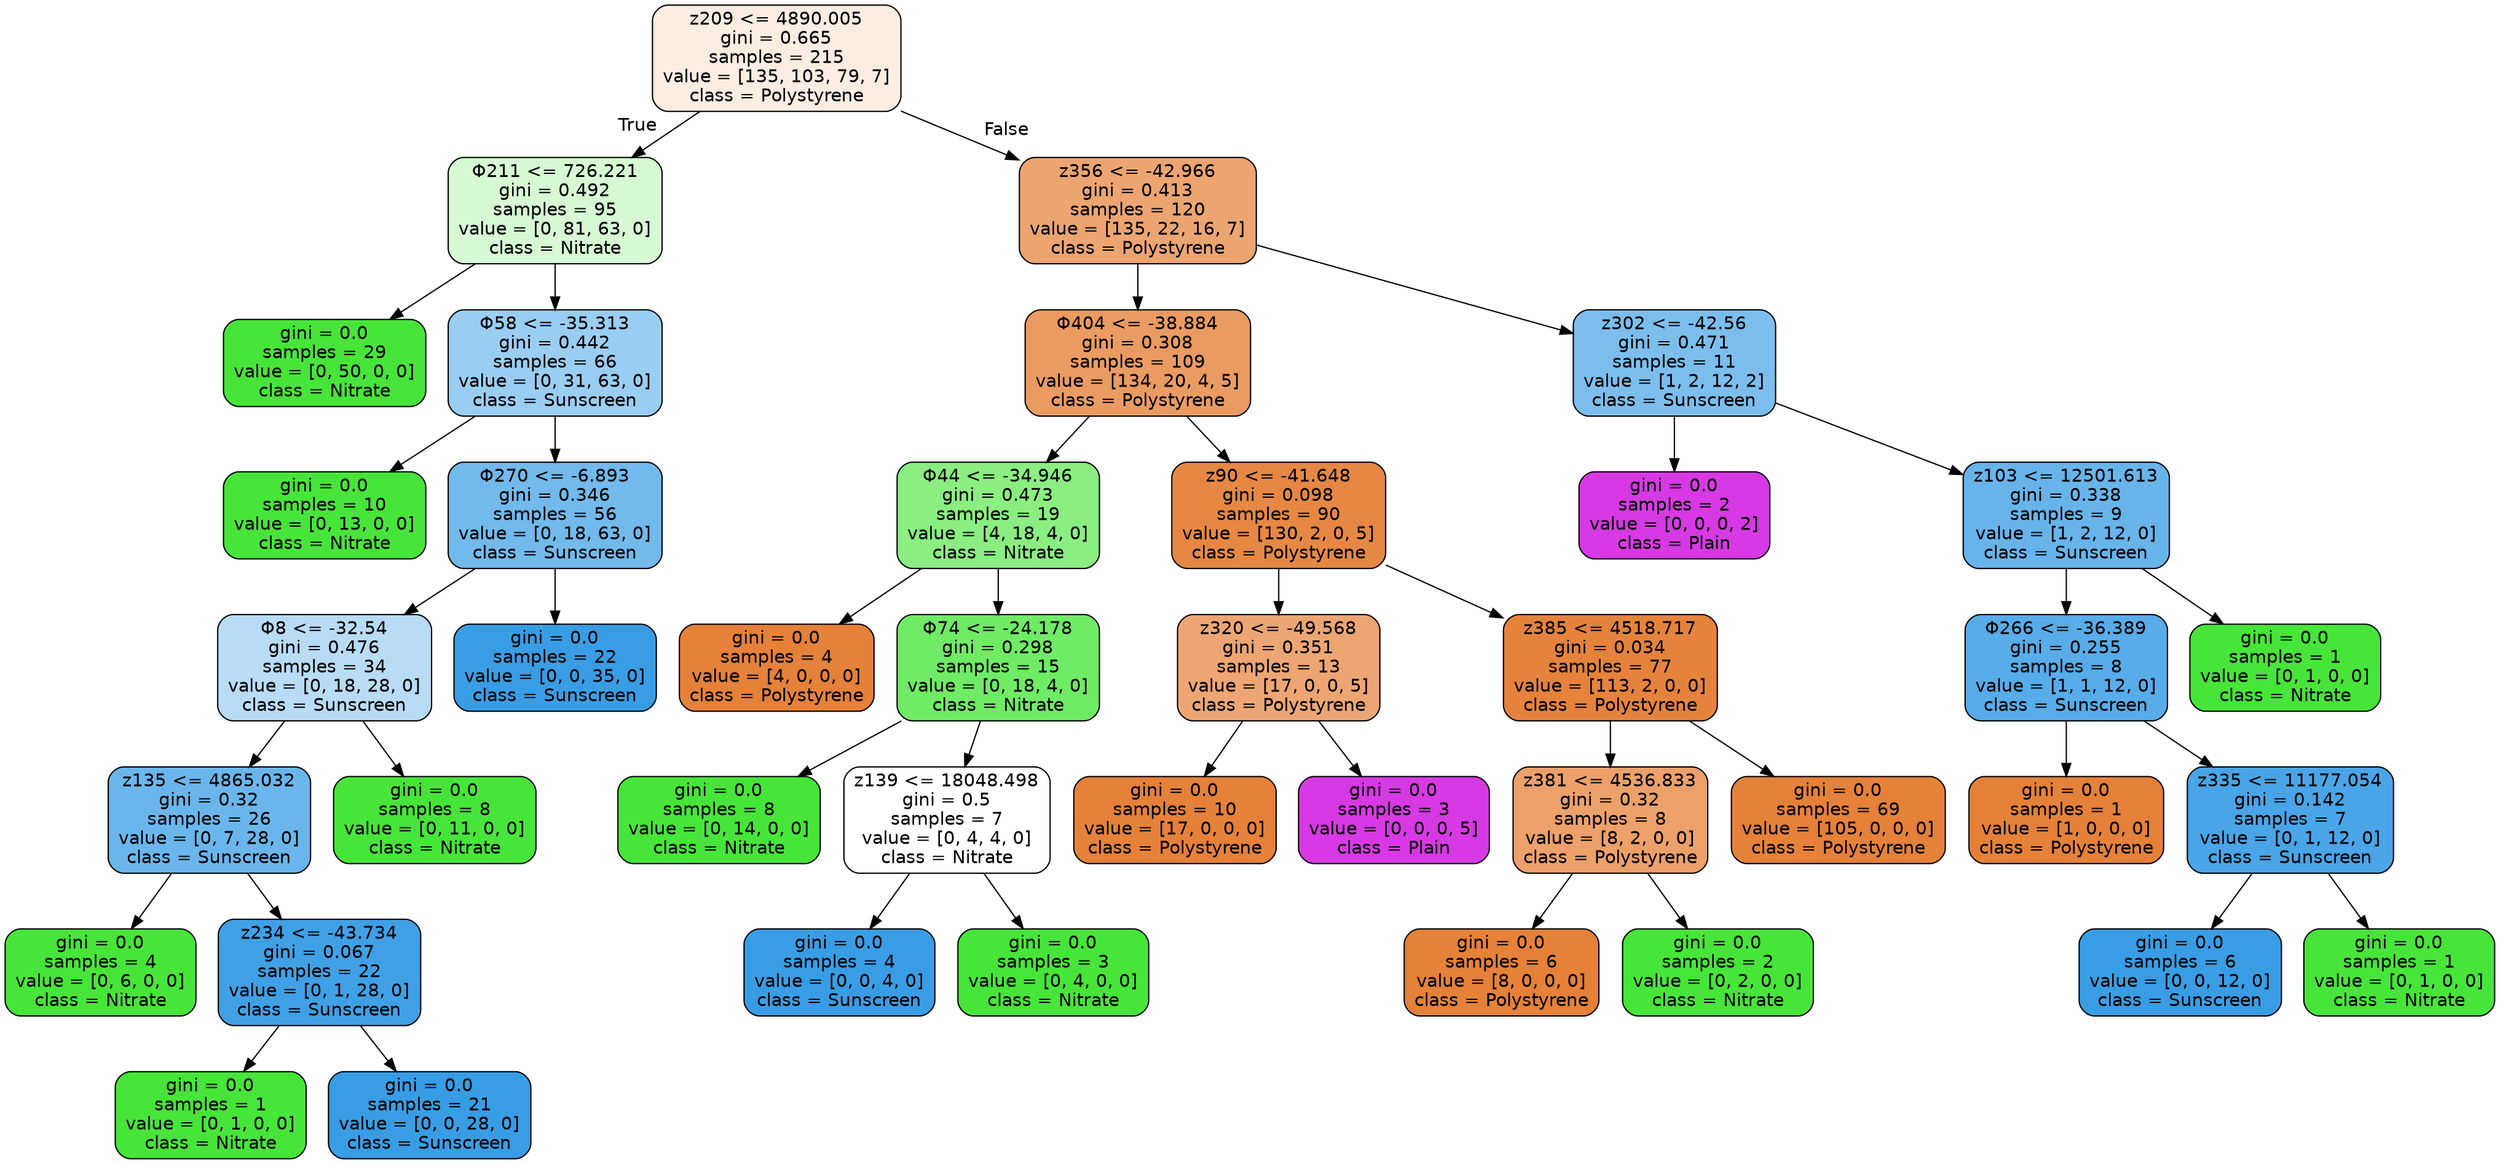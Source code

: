 digraph Tree {
node [shape=box, style="filled, rounded", color="black", fontname="helvetica"] ;
edge [fontname="helvetica"] ;
0 [label="z209 <= 4890.005\ngini = 0.665\nsamples = 215\nvalue = [135, 103, 79, 7]\nclass = Polystyrene", fillcolor="#fbede2"] ;
1 [label="Φ211 <= 726.221\ngini = 0.492\nsamples = 95\nvalue = [0, 81, 63, 0]\nclass = Nitrate", fillcolor="#d6f9d3"] ;
0 -> 1 [labeldistance=2.5, labelangle=45, headlabel="True"] ;
2 [label="gini = 0.0\nsamples = 29\nvalue = [0, 50, 0, 0]\nclass = Nitrate", fillcolor="#47e539"] ;
1 -> 2 ;
3 [label="Φ58 <= -35.313\ngini = 0.442\nsamples = 66\nvalue = [0, 31, 63, 0]\nclass = Sunscreen", fillcolor="#9acdf2"] ;
1 -> 3 ;
4 [label="gini = 0.0\nsamples = 10\nvalue = [0, 13, 0, 0]\nclass = Nitrate", fillcolor="#47e539"] ;
3 -> 4 ;
5 [label="Φ270 <= -6.893\ngini = 0.346\nsamples = 56\nvalue = [0, 18, 63, 0]\nclass = Sunscreen", fillcolor="#72b9ec"] ;
3 -> 5 ;
6 [label="Φ8 <= -32.54\ngini = 0.476\nsamples = 34\nvalue = [0, 18, 28, 0]\nclass = Sunscreen", fillcolor="#b8dcf6"] ;
5 -> 6 ;
7 [label="z135 <= 4865.032\ngini = 0.32\nsamples = 26\nvalue = [0, 7, 28, 0]\nclass = Sunscreen", fillcolor="#6ab6ec"] ;
6 -> 7 ;
8 [label="gini = 0.0\nsamples = 4\nvalue = [0, 6, 0, 0]\nclass = Nitrate", fillcolor="#47e539"] ;
7 -> 8 ;
9 [label="z234 <= -43.734\ngini = 0.067\nsamples = 22\nvalue = [0, 1, 28, 0]\nclass = Sunscreen", fillcolor="#40a0e6"] ;
7 -> 9 ;
10 [label="gini = 0.0\nsamples = 1\nvalue = [0, 1, 0, 0]\nclass = Nitrate", fillcolor="#47e539"] ;
9 -> 10 ;
11 [label="gini = 0.0\nsamples = 21\nvalue = [0, 0, 28, 0]\nclass = Sunscreen", fillcolor="#399de5"] ;
9 -> 11 ;
12 [label="gini = 0.0\nsamples = 8\nvalue = [0, 11, 0, 0]\nclass = Nitrate", fillcolor="#47e539"] ;
6 -> 12 ;
13 [label="gini = 0.0\nsamples = 22\nvalue = [0, 0, 35, 0]\nclass = Sunscreen", fillcolor="#399de5"] ;
5 -> 13 ;
14 [label="z356 <= -42.966\ngini = 0.413\nsamples = 120\nvalue = [135, 22, 16, 7]\nclass = Polystyrene", fillcolor="#eca571"] ;
0 -> 14 [labeldistance=2.5, labelangle=-45, headlabel="False"] ;
15 [label="Φ404 <= -38.884\ngini = 0.308\nsamples = 109\nvalue = [134, 20, 4, 5]\nclass = Polystyrene", fillcolor="#ea9b61"] ;
14 -> 15 ;
16 [label="Φ44 <= -34.946\ngini = 0.473\nsamples = 19\nvalue = [4, 18, 4, 0]\nclass = Nitrate", fillcolor="#8aee81"] ;
15 -> 16 ;
17 [label="gini = 0.0\nsamples = 4\nvalue = [4, 0, 0, 0]\nclass = Polystyrene", fillcolor="#e58139"] ;
16 -> 17 ;
18 [label="Φ74 <= -24.178\ngini = 0.298\nsamples = 15\nvalue = [0, 18, 4, 0]\nclass = Nitrate", fillcolor="#70eb65"] ;
16 -> 18 ;
19 [label="gini = 0.0\nsamples = 8\nvalue = [0, 14, 0, 0]\nclass = Nitrate", fillcolor="#47e539"] ;
18 -> 19 ;
20 [label="z139 <= 18048.498\ngini = 0.5\nsamples = 7\nvalue = [0, 4, 4, 0]\nclass = Nitrate", fillcolor="#ffffff"] ;
18 -> 20 ;
21 [label="gini = 0.0\nsamples = 4\nvalue = [0, 0, 4, 0]\nclass = Sunscreen", fillcolor="#399de5"] ;
20 -> 21 ;
22 [label="gini = 0.0\nsamples = 3\nvalue = [0, 4, 0, 0]\nclass = Nitrate", fillcolor="#47e539"] ;
20 -> 22 ;
23 [label="z90 <= -41.648\ngini = 0.098\nsamples = 90\nvalue = [130, 2, 0, 5]\nclass = Polystyrene", fillcolor="#e68844"] ;
15 -> 23 ;
24 [label="z320 <= -49.568\ngini = 0.351\nsamples = 13\nvalue = [17, 0, 0, 5]\nclass = Polystyrene", fillcolor="#eda673"] ;
23 -> 24 ;
25 [label="gini = 0.0\nsamples = 10\nvalue = [17, 0, 0, 0]\nclass = Polystyrene", fillcolor="#e58139"] ;
24 -> 25 ;
26 [label="gini = 0.0\nsamples = 3\nvalue = [0, 0, 0, 5]\nclass = Plain", fillcolor="#d739e5"] ;
24 -> 26 ;
27 [label="z385 <= 4518.717\ngini = 0.034\nsamples = 77\nvalue = [113, 2, 0, 0]\nclass = Polystyrene", fillcolor="#e5833d"] ;
23 -> 27 ;
28 [label="z381 <= 4536.833\ngini = 0.32\nsamples = 8\nvalue = [8, 2, 0, 0]\nclass = Polystyrene", fillcolor="#eca06a"] ;
27 -> 28 ;
29 [label="gini = 0.0\nsamples = 6\nvalue = [8, 0, 0, 0]\nclass = Polystyrene", fillcolor="#e58139"] ;
28 -> 29 ;
30 [label="gini = 0.0\nsamples = 2\nvalue = [0, 2, 0, 0]\nclass = Nitrate", fillcolor="#47e539"] ;
28 -> 30 ;
31 [label="gini = 0.0\nsamples = 69\nvalue = [105, 0, 0, 0]\nclass = Polystyrene", fillcolor="#e58139"] ;
27 -> 31 ;
32 [label="z302 <= -42.56\ngini = 0.471\nsamples = 11\nvalue = [1, 2, 12, 2]\nclass = Sunscreen", fillcolor="#7bbeee"] ;
14 -> 32 ;
33 [label="gini = 0.0\nsamples = 2\nvalue = [0, 0, 0, 2]\nclass = Plain", fillcolor="#d739e5"] ;
32 -> 33 ;
34 [label="z103 <= 12501.613\ngini = 0.338\nsamples = 9\nvalue = [1, 2, 12, 0]\nclass = Sunscreen", fillcolor="#67b4eb"] ;
32 -> 34 ;
35 [label="Φ266 <= -36.389\ngini = 0.255\nsamples = 8\nvalue = [1, 1, 12, 0]\nclass = Sunscreen", fillcolor="#57ace9"] ;
34 -> 35 ;
36 [label="gini = 0.0\nsamples = 1\nvalue = [1, 0, 0, 0]\nclass = Polystyrene", fillcolor="#e58139"] ;
35 -> 36 ;
37 [label="z335 <= 11177.054\ngini = 0.142\nsamples = 7\nvalue = [0, 1, 12, 0]\nclass = Sunscreen", fillcolor="#49a5e7"] ;
35 -> 37 ;
38 [label="gini = 0.0\nsamples = 6\nvalue = [0, 0, 12, 0]\nclass = Sunscreen", fillcolor="#399de5"] ;
37 -> 38 ;
39 [label="gini = 0.0\nsamples = 1\nvalue = [0, 1, 0, 0]\nclass = Nitrate", fillcolor="#47e539"] ;
37 -> 39 ;
40 [label="gini = 0.0\nsamples = 1\nvalue = [0, 1, 0, 0]\nclass = Nitrate", fillcolor="#47e539"] ;
34 -> 40 ;
}